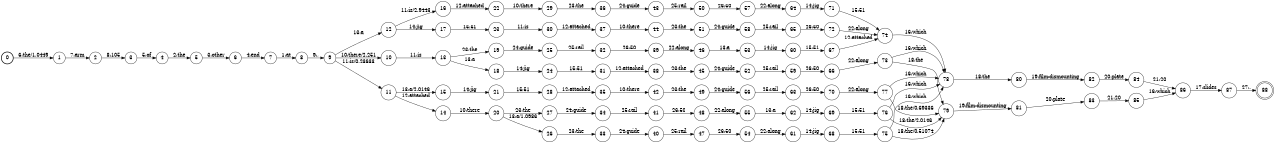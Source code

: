 digraph FST {
rankdir = LR;
size = "8.5,11";
label = "";
center = 1;
orientation = Portrait;
ranksep = "0.4";
nodesep = "0.25";
0 [label = "0", shape = circle, style = bold, fontsize = 14]
	0 -> 1 [label = "6:the/1.0449", fontsize = 14];
1 [label = "1", shape = circle, style = solid, fontsize = 14]
	1 -> 2 [label = "7:arm", fontsize = 14];
2 [label = "2", shape = circle, style = solid, fontsize = 14]
	2 -> 3 [label = "8:105", fontsize = 14];
3 [label = "3", shape = circle, style = solid, fontsize = 14]
	3 -> 4 [label = "5:of", fontsize = 14];
4 [label = "4", shape = circle, style = solid, fontsize = 14]
	4 -> 5 [label = "2:the", fontsize = 14];
5 [label = "5", shape = circle, style = solid, fontsize = 14]
	5 -> 6 [label = "3:other", fontsize = 14];
6 [label = "6", shape = circle, style = solid, fontsize = 14]
	6 -> 7 [label = "4:end", fontsize = 14];
7 [label = "7", shape = circle, style = solid, fontsize = 14]
	7 -> 8 [label = "1:at", fontsize = 14];
8 [label = "8", shape = circle, style = solid, fontsize = 14]
	8 -> 9 [label = "9:,", fontsize = 14];
9 [label = "9", shape = circle, style = solid, fontsize = 14]
	9 -> 10 [label = "10:there/2.251", fontsize = 14];
	9 -> 11 [label = "11:is/0.23633", fontsize = 14];
	9 -> 12 [label = "13:a", fontsize = 14];
10 [label = "10", shape = circle, style = solid, fontsize = 14]
	10 -> 13 [label = "11:is", fontsize = 14];
11 [label = "11", shape = circle, style = solid, fontsize = 14]
	11 -> 14 [label = "12:attached", fontsize = 14];
	11 -> 15 [label = "13:a/2.0146", fontsize = 14];
12 [label = "12", shape = circle, style = solid, fontsize = 14]
	12 -> 16 [label = "11:is/2.9443", fontsize = 14];
	12 -> 17 [label = "14:jig", fontsize = 14];
13 [label = "13", shape = circle, style = solid, fontsize = 14]
	13 -> 19 [label = "23:the", fontsize = 14];
	13 -> 18 [label = "13:a", fontsize = 14];
14 [label = "14", shape = circle, style = solid, fontsize = 14]
	14 -> 20 [label = "10:there", fontsize = 14];
15 [label = "15", shape = circle, style = solid, fontsize = 14]
	15 -> 21 [label = "14:jig", fontsize = 14];
16 [label = "16", shape = circle, style = solid, fontsize = 14]
	16 -> 22 [label = "12:attached", fontsize = 14];
17 [label = "17", shape = circle, style = solid, fontsize = 14]
	17 -> 23 [label = "15:51", fontsize = 14];
18 [label = "18", shape = circle, style = solid, fontsize = 14]
	18 -> 24 [label = "14:jig", fontsize = 14];
19 [label = "19", shape = circle, style = solid, fontsize = 14]
	19 -> 25 [label = "24:guide", fontsize = 14];
20 [label = "20", shape = circle, style = solid, fontsize = 14]
	20 -> 27 [label = "23:the", fontsize = 14];
	20 -> 26 [label = "13:a/1.0986", fontsize = 14];
21 [label = "21", shape = circle, style = solid, fontsize = 14]
	21 -> 28 [label = "15:51", fontsize = 14];
22 [label = "22", shape = circle, style = solid, fontsize = 14]
	22 -> 29 [label = "10:there", fontsize = 14];
23 [label = "23", shape = circle, style = solid, fontsize = 14]
	23 -> 30 [label = "11:is", fontsize = 14];
24 [label = "24", shape = circle, style = solid, fontsize = 14]
	24 -> 31 [label = "15:51", fontsize = 14];
25 [label = "25", shape = circle, style = solid, fontsize = 14]
	25 -> 32 [label = "25:rail", fontsize = 14];
26 [label = "26", shape = circle, style = solid, fontsize = 14]
	26 -> 33 [label = "23:the", fontsize = 14];
27 [label = "27", shape = circle, style = solid, fontsize = 14]
	27 -> 34 [label = "24:guide", fontsize = 14];
28 [label = "28", shape = circle, style = solid, fontsize = 14]
	28 -> 35 [label = "12:attached", fontsize = 14];
29 [label = "29", shape = circle, style = solid, fontsize = 14]
	29 -> 36 [label = "23:the", fontsize = 14];
30 [label = "30", shape = circle, style = solid, fontsize = 14]
	30 -> 37 [label = "12:attached", fontsize = 14];
31 [label = "31", shape = circle, style = solid, fontsize = 14]
	31 -> 38 [label = "12:attached", fontsize = 14];
32 [label = "32", shape = circle, style = solid, fontsize = 14]
	32 -> 39 [label = "26:50", fontsize = 14];
33 [label = "33", shape = circle, style = solid, fontsize = 14]
	33 -> 40 [label = "24:guide", fontsize = 14];
34 [label = "34", shape = circle, style = solid, fontsize = 14]
	34 -> 41 [label = "25:rail", fontsize = 14];
35 [label = "35", shape = circle, style = solid, fontsize = 14]
	35 -> 42 [label = "10:there", fontsize = 14];
36 [label = "36", shape = circle, style = solid, fontsize = 14]
	36 -> 43 [label = "24:guide", fontsize = 14];
37 [label = "37", shape = circle, style = solid, fontsize = 14]
	37 -> 44 [label = "10:there", fontsize = 14];
38 [label = "38", shape = circle, style = solid, fontsize = 14]
	38 -> 45 [label = "23:the", fontsize = 14];
39 [label = "39", shape = circle, style = solid, fontsize = 14]
	39 -> 46 [label = "22:along", fontsize = 14];
40 [label = "40", shape = circle, style = solid, fontsize = 14]
	40 -> 47 [label = "25:rail", fontsize = 14];
41 [label = "41", shape = circle, style = solid, fontsize = 14]
	41 -> 48 [label = "26:50", fontsize = 14];
42 [label = "42", shape = circle, style = solid, fontsize = 14]
	42 -> 49 [label = "23:the", fontsize = 14];
43 [label = "43", shape = circle, style = solid, fontsize = 14]
	43 -> 50 [label = "25:rail", fontsize = 14];
44 [label = "44", shape = circle, style = solid, fontsize = 14]
	44 -> 51 [label = "23:the", fontsize = 14];
45 [label = "45", shape = circle, style = solid, fontsize = 14]
	45 -> 52 [label = "24:guide", fontsize = 14];
46 [label = "46", shape = circle, style = solid, fontsize = 14]
	46 -> 53 [label = "13:a", fontsize = 14];
47 [label = "47", shape = circle, style = solid, fontsize = 14]
	47 -> 54 [label = "26:50", fontsize = 14];
48 [label = "48", shape = circle, style = solid, fontsize = 14]
	48 -> 55 [label = "22:along", fontsize = 14];
49 [label = "49", shape = circle, style = solid, fontsize = 14]
	49 -> 56 [label = "24:guide", fontsize = 14];
50 [label = "50", shape = circle, style = solid, fontsize = 14]
	50 -> 57 [label = "26:50", fontsize = 14];
51 [label = "51", shape = circle, style = solid, fontsize = 14]
	51 -> 58 [label = "24:guide", fontsize = 14];
52 [label = "52", shape = circle, style = solid, fontsize = 14]
	52 -> 59 [label = "25:rail", fontsize = 14];
53 [label = "53", shape = circle, style = solid, fontsize = 14]
	53 -> 60 [label = "14:jig", fontsize = 14];
54 [label = "54", shape = circle, style = solid, fontsize = 14]
	54 -> 61 [label = "22:along", fontsize = 14];
55 [label = "55", shape = circle, style = solid, fontsize = 14]
	55 -> 62 [label = "13:a", fontsize = 14];
56 [label = "56", shape = circle, style = solid, fontsize = 14]
	56 -> 63 [label = "25:rail", fontsize = 14];
57 [label = "57", shape = circle, style = solid, fontsize = 14]
	57 -> 64 [label = "22:along", fontsize = 14];
58 [label = "58", shape = circle, style = solid, fontsize = 14]
	58 -> 65 [label = "25:rail", fontsize = 14];
59 [label = "59", shape = circle, style = solid, fontsize = 14]
	59 -> 66 [label = "26:50", fontsize = 14];
60 [label = "60", shape = circle, style = solid, fontsize = 14]
	60 -> 67 [label = "15:51", fontsize = 14];
61 [label = "61", shape = circle, style = solid, fontsize = 14]
	61 -> 68 [label = "14:jig", fontsize = 14];
62 [label = "62", shape = circle, style = solid, fontsize = 14]
	62 -> 69 [label = "14:jig", fontsize = 14];
63 [label = "63", shape = circle, style = solid, fontsize = 14]
	63 -> 70 [label = "26:50", fontsize = 14];
64 [label = "64", shape = circle, style = solid, fontsize = 14]
	64 -> 71 [label = "14:jig", fontsize = 14];
65 [label = "65", shape = circle, style = solid, fontsize = 14]
	65 -> 72 [label = "26:50", fontsize = 14];
66 [label = "66", shape = circle, style = solid, fontsize = 14]
	66 -> 73 [label = "22:along", fontsize = 14];
67 [label = "67", shape = circle, style = solid, fontsize = 14]
	67 -> 74 [label = "12:attached", fontsize = 14];
68 [label = "68", shape = circle, style = solid, fontsize = 14]
	68 -> 75 [label = "15:51", fontsize = 14];
69 [label = "69", shape = circle, style = solid, fontsize = 14]
	69 -> 76 [label = "15:51", fontsize = 14];
70 [label = "70", shape = circle, style = solid, fontsize = 14]
	70 -> 77 [label = "22:along", fontsize = 14];
71 [label = "71", shape = circle, style = solid, fontsize = 14]
	71 -> 74 [label = "15:51", fontsize = 14];
72 [label = "72", shape = circle, style = solid, fontsize = 14]
	72 -> 74 [label = "22:along", fontsize = 14];
73 [label = "73", shape = circle, style = solid, fontsize = 14]
	73 -> 79 [label = "18:the", fontsize = 14];
	73 -> 78 [label = "16:which", fontsize = 14];
74 [label = "74", shape = circle, style = solid, fontsize = 14]
	74 -> 78 [label = "16:which", fontsize = 14];
75 [label = "75", shape = circle, style = solid, fontsize = 14]
	75 -> 79 [label = "18:the/0.51074", fontsize = 14];
	75 -> 78 [label = "16:which", fontsize = 14];
76 [label = "76", shape = circle, style = solid, fontsize = 14]
	76 -> 79 [label = "18:the/2.0146", fontsize = 14];
	76 -> 78 [label = "16:which", fontsize = 14];
77 [label = "77", shape = circle, style = solid, fontsize = 14]
	77 -> 79 [label = "18:the/0.69336", fontsize = 14];
	77 -> 78 [label = "16:which", fontsize = 14];
78 [label = "78", shape = circle, style = solid, fontsize = 14]
	78 -> 80 [label = "18:the", fontsize = 14];
79 [label = "79", shape = circle, style = solid, fontsize = 14]
	79 -> 81 [label = "19:film-dismounting", fontsize = 14];
80 [label = "80", shape = circle, style = solid, fontsize = 14]
	80 -> 82 [label = "19:film-dismounting", fontsize = 14];
81 [label = "81", shape = circle, style = solid, fontsize = 14]
	81 -> 83 [label = "20:plate", fontsize = 14];
82 [label = "82", shape = circle, style = solid, fontsize = 14]
	82 -> 84 [label = "20:plate", fontsize = 14];
83 [label = "83", shape = circle, style = solid, fontsize = 14]
	83 -> 85 [label = "21:20", fontsize = 14];
84 [label = "84", shape = circle, style = solid, fontsize = 14]
	84 -> 86 [label = "21:20", fontsize = 14];
85 [label = "85", shape = circle, style = solid, fontsize = 14]
	85 -> 86 [label = "16:which", fontsize = 14];
86 [label = "86", shape = circle, style = solid, fontsize = 14]
	86 -> 87 [label = "17:slides", fontsize = 14];
87 [label = "87", shape = circle, style = solid, fontsize = 14]
	87 -> 88 [label = "27:.", fontsize = 14];
88 [label = "88", shape = doublecircle, style = solid, fontsize = 14]
}
